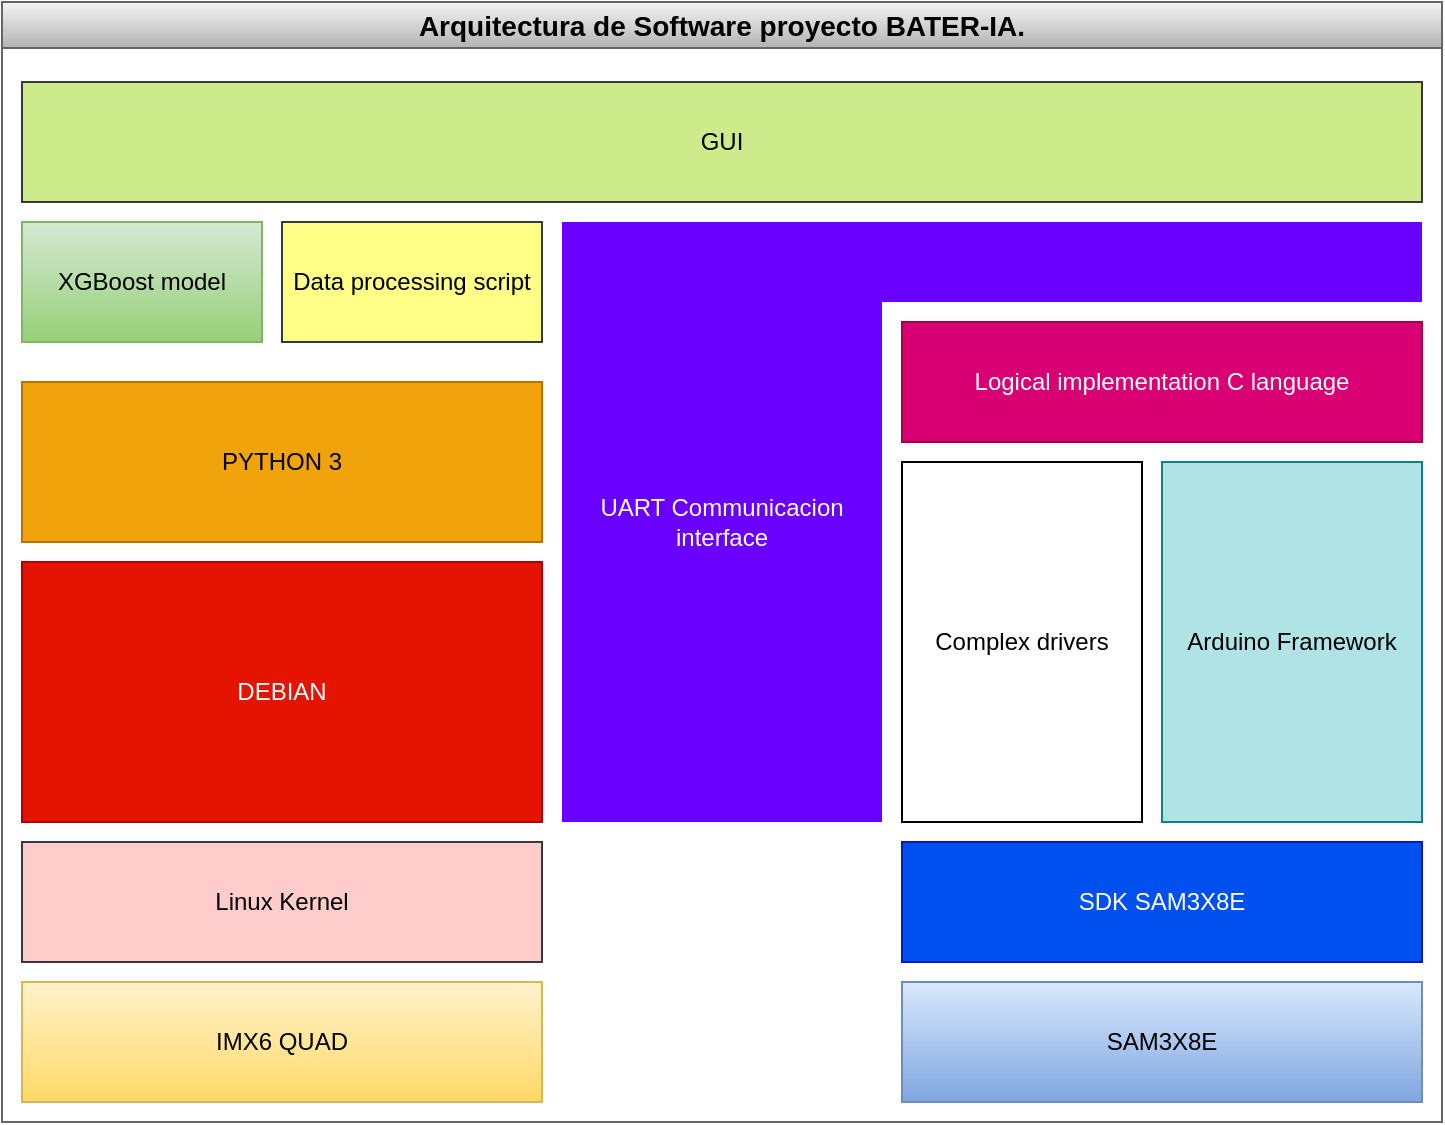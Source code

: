 <mxfile version="24.7.17">
  <diagram name="Página-1" id="xg-cSJYQtZoYqTObUIcB">
    <mxGraphModel dx="1434" dy="844" grid="1" gridSize="10" guides="1" tooltips="1" connect="1" arrows="1" fold="1" page="1" pageScale="1" pageWidth="827" pageHeight="1169" math="0" shadow="0">
      <root>
        <mxCell id="0" />
        <mxCell id="1" parent="0" />
        <mxCell id="elRm-EegLzKfGu_1EHJ3-1" value="&lt;font style=&quot;font-size: 14px;&quot;&gt;Arquitectura de Software proyecto BATER-IA.&lt;/font&gt;" style="swimlane;whiteSpace=wrap;html=1;fillColor=#f5f5f5;gradientColor=#b3b3b3;strokeColor=#666666;" vertex="1" parent="1">
          <mxGeometry x="40" y="120" width="720" height="560" as="geometry" />
        </mxCell>
        <mxCell id="elRm-EegLzKfGu_1EHJ3-2" value="SAM3X8E" style="rounded=0;whiteSpace=wrap;html=1;fillColor=#dae8fc;gradientColor=#7ea6e0;strokeColor=#6c8ebf;" vertex="1" parent="elRm-EegLzKfGu_1EHJ3-1">
          <mxGeometry x="450" y="490" width="260" height="60" as="geometry" />
        </mxCell>
        <mxCell id="elRm-EegLzKfGu_1EHJ3-3" value="IMX6 QUAD" style="rounded=0;whiteSpace=wrap;html=1;fillColor=#fff2cc;gradientColor=#ffd966;strokeColor=#d6b656;" vertex="1" parent="elRm-EegLzKfGu_1EHJ3-1">
          <mxGeometry x="10" y="490" width="260" height="60" as="geometry" />
        </mxCell>
        <mxCell id="elRm-EegLzKfGu_1EHJ3-5" value="Linux Kernel" style="rounded=0;whiteSpace=wrap;html=1;fillColor=#ffcccc;strokeColor=#36393d;" vertex="1" parent="elRm-EegLzKfGu_1EHJ3-1">
          <mxGeometry x="10" y="420" width="260" height="60" as="geometry" />
        </mxCell>
        <mxCell id="elRm-EegLzKfGu_1EHJ3-6" value="SDK SAM3X8E" style="rounded=0;whiteSpace=wrap;html=1;fillColor=#0050ef;strokeColor=#001DBC;fontColor=#ffffff;" vertex="1" parent="elRm-EegLzKfGu_1EHJ3-1">
          <mxGeometry x="450" y="420" width="260" height="60" as="geometry" />
        </mxCell>
        <mxCell id="elRm-EegLzKfGu_1EHJ3-7" value="UART Communicacion interface" style="rounded=0;whiteSpace=wrap;html=1;fillColor=#6a00ff;fontColor=#ffffff;strokeColor=none;" vertex="1" parent="elRm-EegLzKfGu_1EHJ3-1">
          <mxGeometry x="280" y="110" width="160" height="300" as="geometry" />
        </mxCell>
        <mxCell id="elRm-EegLzKfGu_1EHJ3-8" value="Arduino Framework" style="rounded=0;whiteSpace=wrap;html=1;fillColor=#b0e3e6;strokeColor=#0e8088;" vertex="1" parent="elRm-EegLzKfGu_1EHJ3-1">
          <mxGeometry x="580" y="230" width="130" height="180" as="geometry" />
        </mxCell>
        <mxCell id="elRm-EegLzKfGu_1EHJ3-9" value="Complex drivers" style="rounded=0;whiteSpace=wrap;html=1;" vertex="1" parent="elRm-EegLzKfGu_1EHJ3-1">
          <mxGeometry x="450" y="230" width="120" height="180" as="geometry" />
        </mxCell>
        <mxCell id="elRm-EegLzKfGu_1EHJ3-10" value="Logical implementation C language" style="rounded=0;whiteSpace=wrap;html=1;fillColor=#d80073;fontColor=#ffffff;strokeColor=#A50040;" vertex="1" parent="elRm-EegLzKfGu_1EHJ3-1">
          <mxGeometry x="450" y="160" width="260" height="60" as="geometry" />
        </mxCell>
        <mxCell id="elRm-EegLzKfGu_1EHJ3-20" value="" style="rounded=0;whiteSpace=wrap;html=1;fillColor=#6a00ff;fontColor=#ffffff;strokeColor=none;" vertex="1" parent="elRm-EegLzKfGu_1EHJ3-1">
          <mxGeometry x="280" y="110" width="430" height="40" as="geometry" />
        </mxCell>
        <mxCell id="elRm-EegLzKfGu_1EHJ3-21" value="DEBIAN" style="rounded=0;whiteSpace=wrap;html=1;fillColor=#e51400;strokeColor=#B20000;fontColor=#ffffff;" vertex="1" parent="elRm-EegLzKfGu_1EHJ3-1">
          <mxGeometry x="10" y="280" width="260" height="130" as="geometry" />
        </mxCell>
        <mxCell id="elRm-EegLzKfGu_1EHJ3-22" value="PYTHON 3" style="rounded=0;whiteSpace=wrap;html=1;fillColor=#f0a30a;fontColor=#000000;strokeColor=#BD7000;" vertex="1" parent="elRm-EegLzKfGu_1EHJ3-1">
          <mxGeometry x="10" y="190" width="260" height="80" as="geometry" />
        </mxCell>
        <mxCell id="elRm-EegLzKfGu_1EHJ3-25" value="Data processing script" style="rounded=0;whiteSpace=wrap;html=1;fillColor=#ffff88;strokeColor=#36393d;" vertex="1" parent="elRm-EegLzKfGu_1EHJ3-1">
          <mxGeometry x="140" y="110" width="130" height="60" as="geometry" />
        </mxCell>
        <mxCell id="elRm-EegLzKfGu_1EHJ3-23" value="XGBoost model" style="rounded=0;whiteSpace=wrap;html=1;fillColor=#d5e8d4;gradientColor=#97d077;strokeColor=#82b366;" vertex="1" parent="elRm-EegLzKfGu_1EHJ3-1">
          <mxGeometry x="10" y="110" width="120" height="60" as="geometry" />
        </mxCell>
        <mxCell id="elRm-EegLzKfGu_1EHJ3-27" value="GUI" style="rounded=0;whiteSpace=wrap;html=1;fillColor=#cdeb8b;strokeColor=#36393d;" vertex="1" parent="elRm-EegLzKfGu_1EHJ3-1">
          <mxGeometry x="10" y="40" width="700" height="60" as="geometry" />
        </mxCell>
      </root>
    </mxGraphModel>
  </diagram>
</mxfile>
